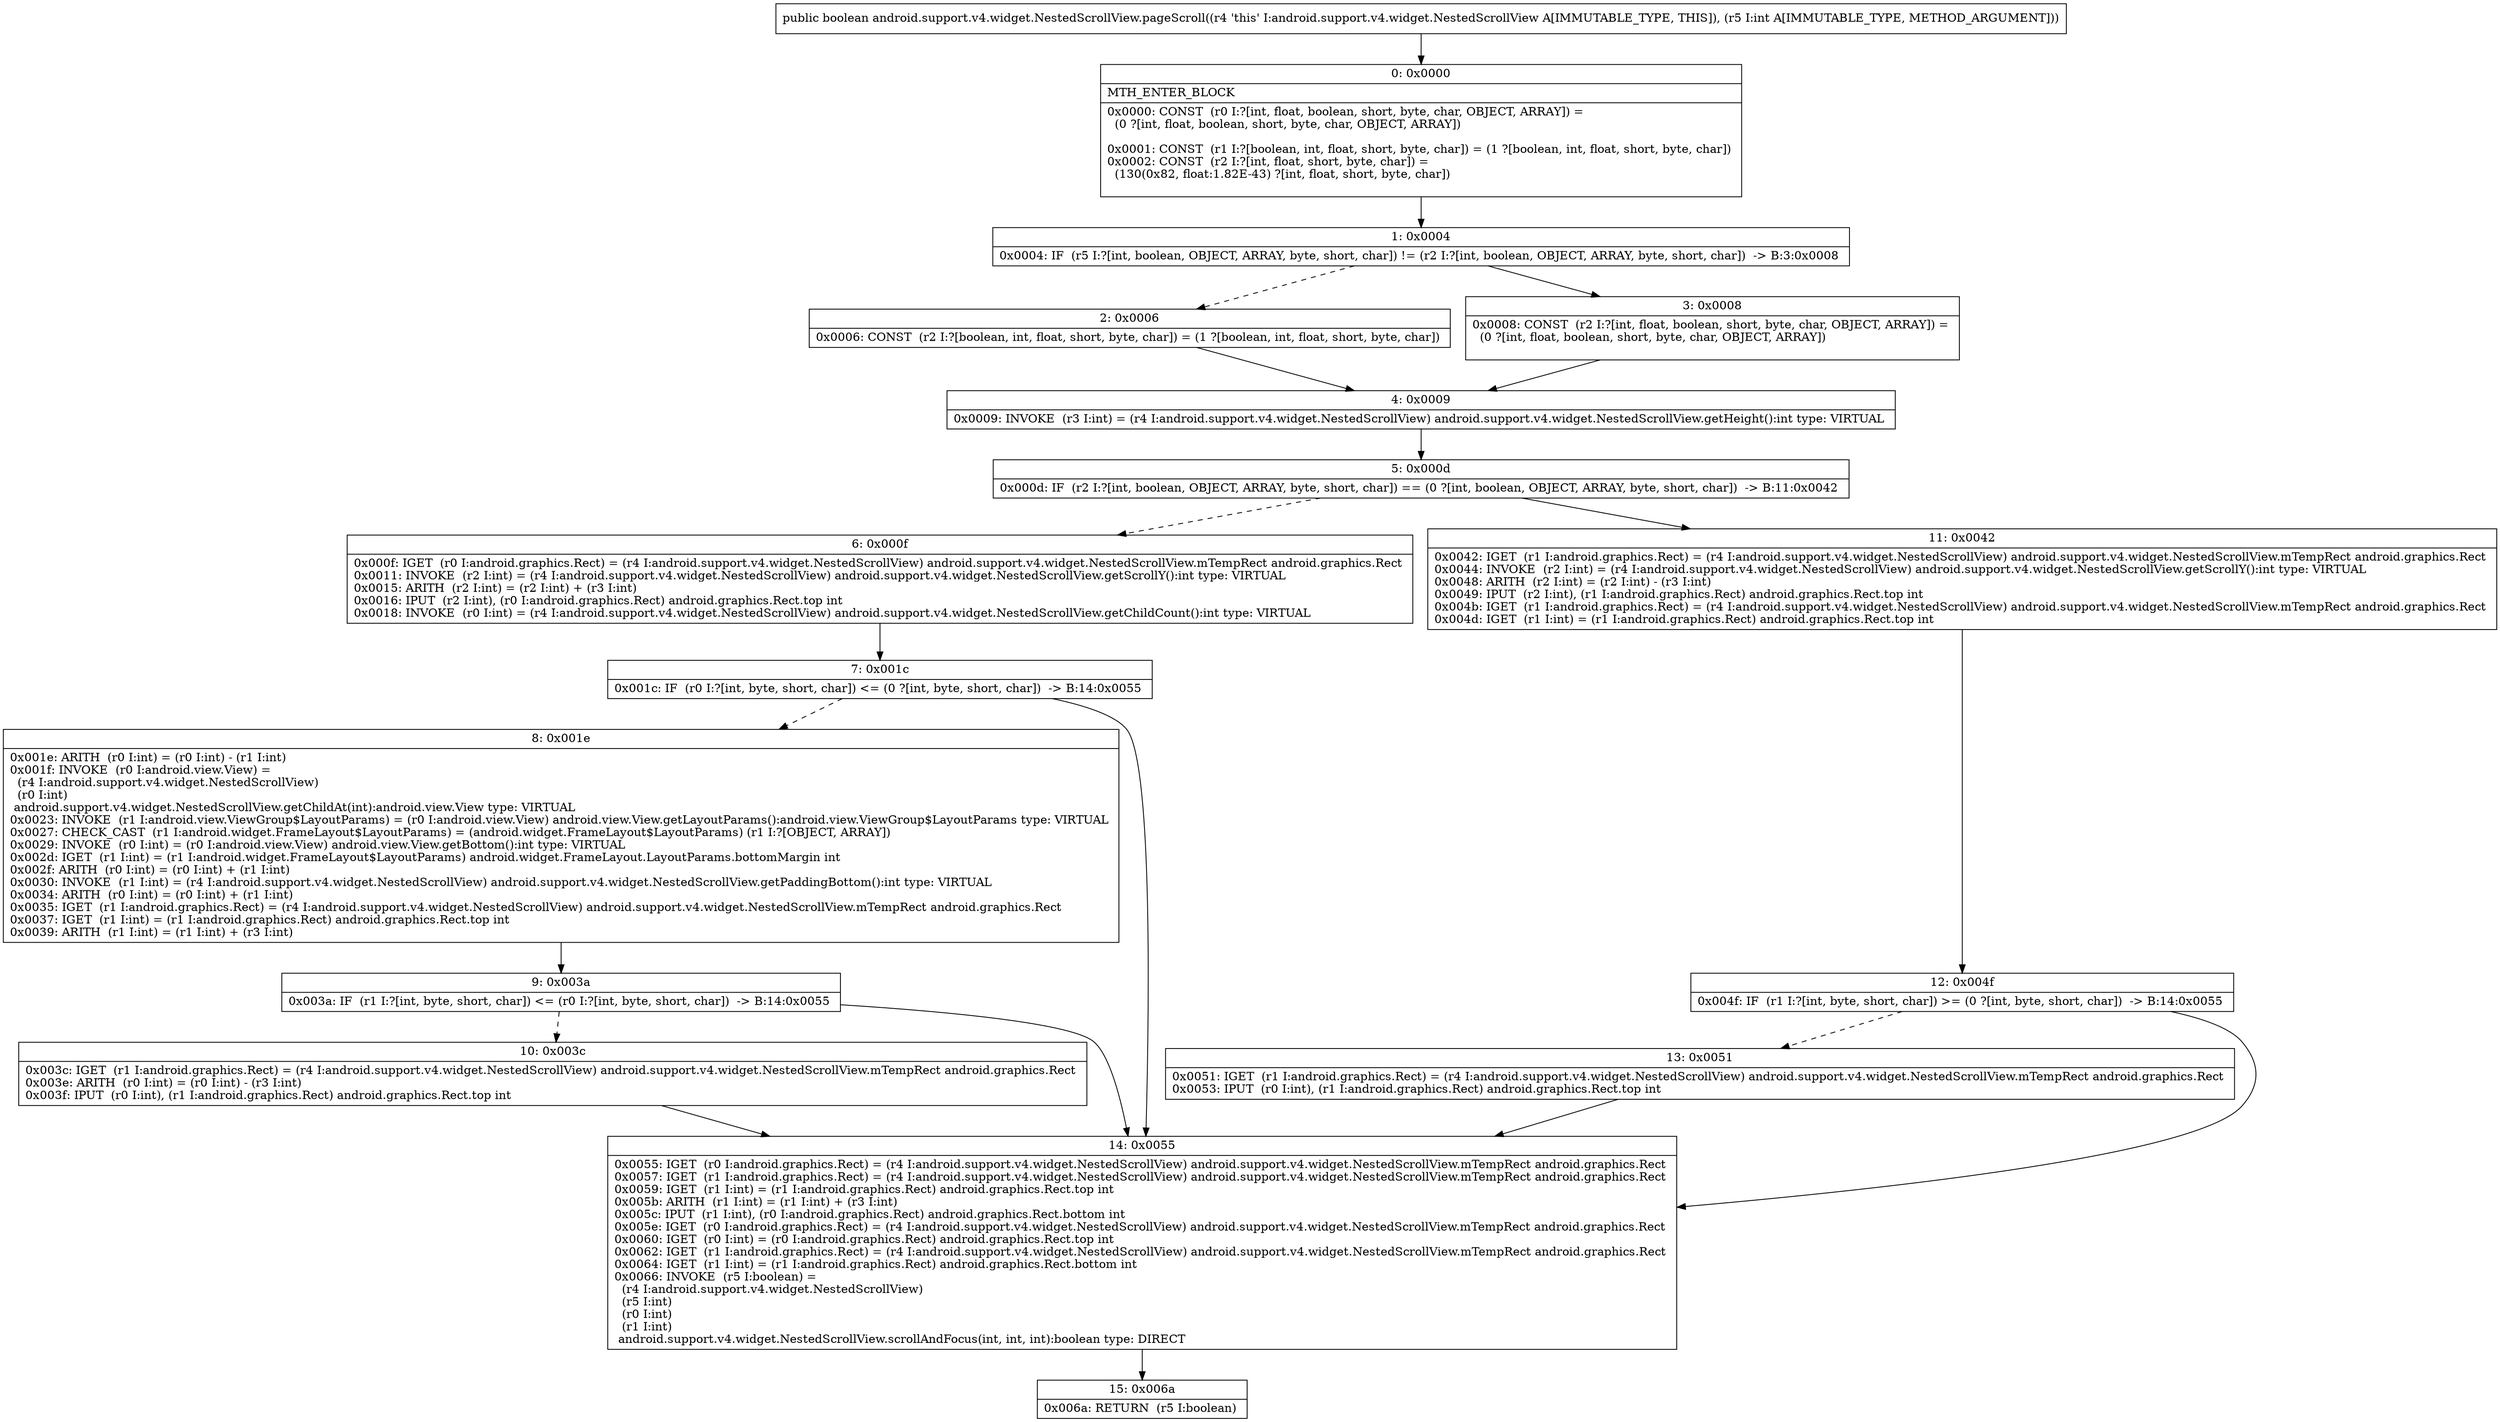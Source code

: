 digraph "CFG forandroid.support.v4.widget.NestedScrollView.pageScroll(I)Z" {
Node_0 [shape=record,label="{0\:\ 0x0000|MTH_ENTER_BLOCK\l|0x0000: CONST  (r0 I:?[int, float, boolean, short, byte, char, OBJECT, ARRAY]) = \l  (0 ?[int, float, boolean, short, byte, char, OBJECT, ARRAY])\l \l0x0001: CONST  (r1 I:?[boolean, int, float, short, byte, char]) = (1 ?[boolean, int, float, short, byte, char]) \l0x0002: CONST  (r2 I:?[int, float, short, byte, char]) = \l  (130(0x82, float:1.82E\-43) ?[int, float, short, byte, char])\l \l}"];
Node_1 [shape=record,label="{1\:\ 0x0004|0x0004: IF  (r5 I:?[int, boolean, OBJECT, ARRAY, byte, short, char]) != (r2 I:?[int, boolean, OBJECT, ARRAY, byte, short, char])  \-\> B:3:0x0008 \l}"];
Node_2 [shape=record,label="{2\:\ 0x0006|0x0006: CONST  (r2 I:?[boolean, int, float, short, byte, char]) = (1 ?[boolean, int, float, short, byte, char]) \l}"];
Node_3 [shape=record,label="{3\:\ 0x0008|0x0008: CONST  (r2 I:?[int, float, boolean, short, byte, char, OBJECT, ARRAY]) = \l  (0 ?[int, float, boolean, short, byte, char, OBJECT, ARRAY])\l \l}"];
Node_4 [shape=record,label="{4\:\ 0x0009|0x0009: INVOKE  (r3 I:int) = (r4 I:android.support.v4.widget.NestedScrollView) android.support.v4.widget.NestedScrollView.getHeight():int type: VIRTUAL \l}"];
Node_5 [shape=record,label="{5\:\ 0x000d|0x000d: IF  (r2 I:?[int, boolean, OBJECT, ARRAY, byte, short, char]) == (0 ?[int, boolean, OBJECT, ARRAY, byte, short, char])  \-\> B:11:0x0042 \l}"];
Node_6 [shape=record,label="{6\:\ 0x000f|0x000f: IGET  (r0 I:android.graphics.Rect) = (r4 I:android.support.v4.widget.NestedScrollView) android.support.v4.widget.NestedScrollView.mTempRect android.graphics.Rect \l0x0011: INVOKE  (r2 I:int) = (r4 I:android.support.v4.widget.NestedScrollView) android.support.v4.widget.NestedScrollView.getScrollY():int type: VIRTUAL \l0x0015: ARITH  (r2 I:int) = (r2 I:int) + (r3 I:int) \l0x0016: IPUT  (r2 I:int), (r0 I:android.graphics.Rect) android.graphics.Rect.top int \l0x0018: INVOKE  (r0 I:int) = (r4 I:android.support.v4.widget.NestedScrollView) android.support.v4.widget.NestedScrollView.getChildCount():int type: VIRTUAL \l}"];
Node_7 [shape=record,label="{7\:\ 0x001c|0x001c: IF  (r0 I:?[int, byte, short, char]) \<= (0 ?[int, byte, short, char])  \-\> B:14:0x0055 \l}"];
Node_8 [shape=record,label="{8\:\ 0x001e|0x001e: ARITH  (r0 I:int) = (r0 I:int) \- (r1 I:int) \l0x001f: INVOKE  (r0 I:android.view.View) = \l  (r4 I:android.support.v4.widget.NestedScrollView)\l  (r0 I:int)\l android.support.v4.widget.NestedScrollView.getChildAt(int):android.view.View type: VIRTUAL \l0x0023: INVOKE  (r1 I:android.view.ViewGroup$LayoutParams) = (r0 I:android.view.View) android.view.View.getLayoutParams():android.view.ViewGroup$LayoutParams type: VIRTUAL \l0x0027: CHECK_CAST  (r1 I:android.widget.FrameLayout$LayoutParams) = (android.widget.FrameLayout$LayoutParams) (r1 I:?[OBJECT, ARRAY]) \l0x0029: INVOKE  (r0 I:int) = (r0 I:android.view.View) android.view.View.getBottom():int type: VIRTUAL \l0x002d: IGET  (r1 I:int) = (r1 I:android.widget.FrameLayout$LayoutParams) android.widget.FrameLayout.LayoutParams.bottomMargin int \l0x002f: ARITH  (r0 I:int) = (r0 I:int) + (r1 I:int) \l0x0030: INVOKE  (r1 I:int) = (r4 I:android.support.v4.widget.NestedScrollView) android.support.v4.widget.NestedScrollView.getPaddingBottom():int type: VIRTUAL \l0x0034: ARITH  (r0 I:int) = (r0 I:int) + (r1 I:int) \l0x0035: IGET  (r1 I:android.graphics.Rect) = (r4 I:android.support.v4.widget.NestedScrollView) android.support.v4.widget.NestedScrollView.mTempRect android.graphics.Rect \l0x0037: IGET  (r1 I:int) = (r1 I:android.graphics.Rect) android.graphics.Rect.top int \l0x0039: ARITH  (r1 I:int) = (r1 I:int) + (r3 I:int) \l}"];
Node_9 [shape=record,label="{9\:\ 0x003a|0x003a: IF  (r1 I:?[int, byte, short, char]) \<= (r0 I:?[int, byte, short, char])  \-\> B:14:0x0055 \l}"];
Node_10 [shape=record,label="{10\:\ 0x003c|0x003c: IGET  (r1 I:android.graphics.Rect) = (r4 I:android.support.v4.widget.NestedScrollView) android.support.v4.widget.NestedScrollView.mTempRect android.graphics.Rect \l0x003e: ARITH  (r0 I:int) = (r0 I:int) \- (r3 I:int) \l0x003f: IPUT  (r0 I:int), (r1 I:android.graphics.Rect) android.graphics.Rect.top int \l}"];
Node_11 [shape=record,label="{11\:\ 0x0042|0x0042: IGET  (r1 I:android.graphics.Rect) = (r4 I:android.support.v4.widget.NestedScrollView) android.support.v4.widget.NestedScrollView.mTempRect android.graphics.Rect \l0x0044: INVOKE  (r2 I:int) = (r4 I:android.support.v4.widget.NestedScrollView) android.support.v4.widget.NestedScrollView.getScrollY():int type: VIRTUAL \l0x0048: ARITH  (r2 I:int) = (r2 I:int) \- (r3 I:int) \l0x0049: IPUT  (r2 I:int), (r1 I:android.graphics.Rect) android.graphics.Rect.top int \l0x004b: IGET  (r1 I:android.graphics.Rect) = (r4 I:android.support.v4.widget.NestedScrollView) android.support.v4.widget.NestedScrollView.mTempRect android.graphics.Rect \l0x004d: IGET  (r1 I:int) = (r1 I:android.graphics.Rect) android.graphics.Rect.top int \l}"];
Node_12 [shape=record,label="{12\:\ 0x004f|0x004f: IF  (r1 I:?[int, byte, short, char]) \>= (0 ?[int, byte, short, char])  \-\> B:14:0x0055 \l}"];
Node_13 [shape=record,label="{13\:\ 0x0051|0x0051: IGET  (r1 I:android.graphics.Rect) = (r4 I:android.support.v4.widget.NestedScrollView) android.support.v4.widget.NestedScrollView.mTempRect android.graphics.Rect \l0x0053: IPUT  (r0 I:int), (r1 I:android.graphics.Rect) android.graphics.Rect.top int \l}"];
Node_14 [shape=record,label="{14\:\ 0x0055|0x0055: IGET  (r0 I:android.graphics.Rect) = (r4 I:android.support.v4.widget.NestedScrollView) android.support.v4.widget.NestedScrollView.mTempRect android.graphics.Rect \l0x0057: IGET  (r1 I:android.graphics.Rect) = (r4 I:android.support.v4.widget.NestedScrollView) android.support.v4.widget.NestedScrollView.mTempRect android.graphics.Rect \l0x0059: IGET  (r1 I:int) = (r1 I:android.graphics.Rect) android.graphics.Rect.top int \l0x005b: ARITH  (r1 I:int) = (r1 I:int) + (r3 I:int) \l0x005c: IPUT  (r1 I:int), (r0 I:android.graphics.Rect) android.graphics.Rect.bottom int \l0x005e: IGET  (r0 I:android.graphics.Rect) = (r4 I:android.support.v4.widget.NestedScrollView) android.support.v4.widget.NestedScrollView.mTempRect android.graphics.Rect \l0x0060: IGET  (r0 I:int) = (r0 I:android.graphics.Rect) android.graphics.Rect.top int \l0x0062: IGET  (r1 I:android.graphics.Rect) = (r4 I:android.support.v4.widget.NestedScrollView) android.support.v4.widget.NestedScrollView.mTempRect android.graphics.Rect \l0x0064: IGET  (r1 I:int) = (r1 I:android.graphics.Rect) android.graphics.Rect.bottom int \l0x0066: INVOKE  (r5 I:boolean) = \l  (r4 I:android.support.v4.widget.NestedScrollView)\l  (r5 I:int)\l  (r0 I:int)\l  (r1 I:int)\l android.support.v4.widget.NestedScrollView.scrollAndFocus(int, int, int):boolean type: DIRECT \l}"];
Node_15 [shape=record,label="{15\:\ 0x006a|0x006a: RETURN  (r5 I:boolean) \l}"];
MethodNode[shape=record,label="{public boolean android.support.v4.widget.NestedScrollView.pageScroll((r4 'this' I:android.support.v4.widget.NestedScrollView A[IMMUTABLE_TYPE, THIS]), (r5 I:int A[IMMUTABLE_TYPE, METHOD_ARGUMENT])) }"];
MethodNode -> Node_0;
Node_0 -> Node_1;
Node_1 -> Node_2[style=dashed];
Node_1 -> Node_3;
Node_2 -> Node_4;
Node_3 -> Node_4;
Node_4 -> Node_5;
Node_5 -> Node_6[style=dashed];
Node_5 -> Node_11;
Node_6 -> Node_7;
Node_7 -> Node_8[style=dashed];
Node_7 -> Node_14;
Node_8 -> Node_9;
Node_9 -> Node_10[style=dashed];
Node_9 -> Node_14;
Node_10 -> Node_14;
Node_11 -> Node_12;
Node_12 -> Node_13[style=dashed];
Node_12 -> Node_14;
Node_13 -> Node_14;
Node_14 -> Node_15;
}

